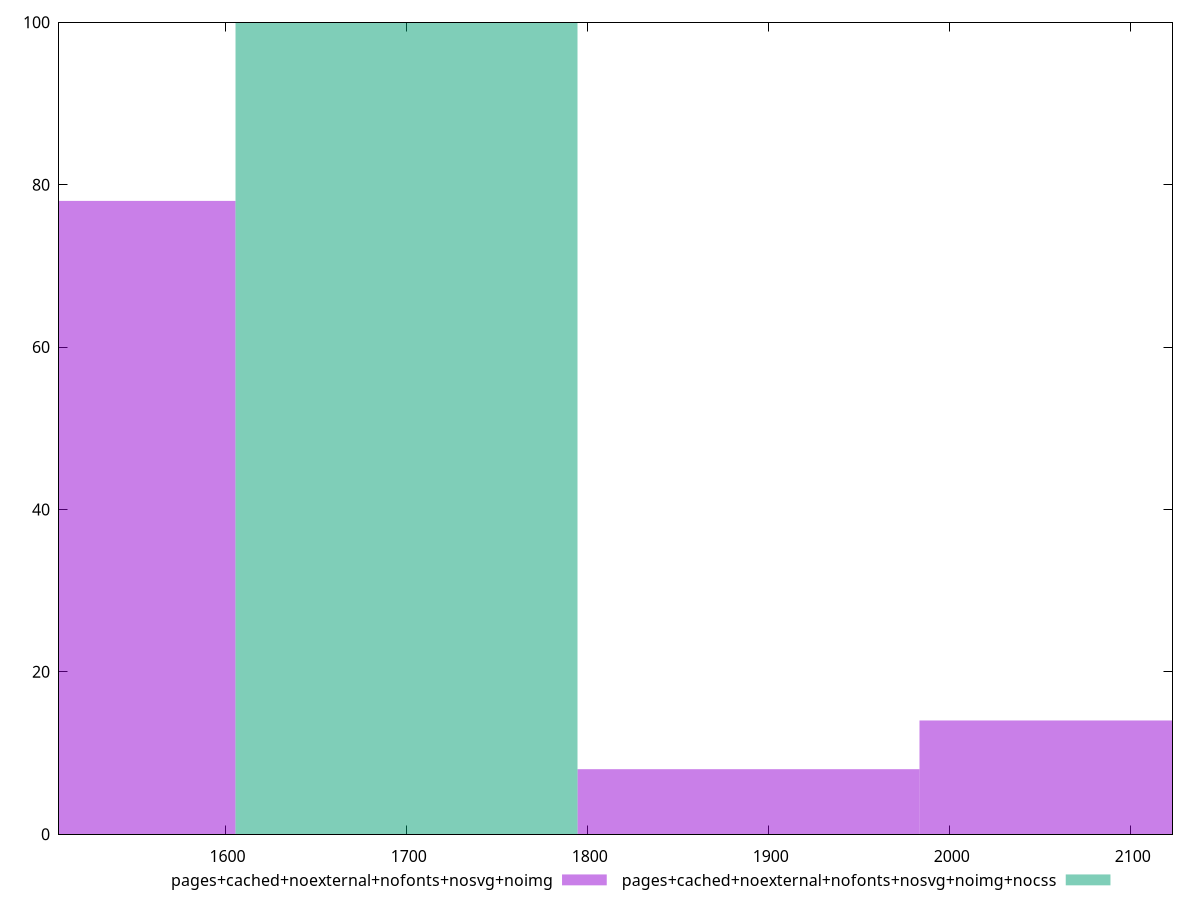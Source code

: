 reset

$pagesCachedNoexternalNofontsNosvgNoimg <<EOF
1511.0545623774244 78
2077.7000232689584 14
1888.8182029717805 8
EOF

$pagesCachedNoexternalNofontsNosvgNoimgNocss <<EOF
1699.9363826746026 100
EOF

set key outside below
set boxwidth 188.88182029717805
set xrange [1508:2123]
set yrange [0:100]
set style fill transparent solid 0.5 noborder
set terminal svg size 640, 500 enhanced background rgb 'white'
set output "report_00007_2020-12-11T15:55:29.892Z/metrics/comparison/histogram/11_vs_12.svg"

plot $pagesCachedNoexternalNofontsNosvgNoimg title "pages+cached+noexternal+nofonts+nosvg+noimg" with boxes, \
     $pagesCachedNoexternalNofontsNosvgNoimgNocss title "pages+cached+noexternal+nofonts+nosvg+noimg+nocss" with boxes

reset
